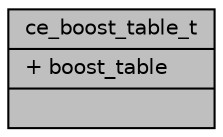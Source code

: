 digraph "ce_boost_table_t"
{
 // INTERACTIVE_SVG=YES
 // LATEX_PDF_SIZE
  bgcolor="transparent";
  edge [fontname="Helvetica",fontsize="10",labelfontname="Helvetica",labelfontsize="10"];
  node [fontname="Helvetica",fontsize="10",shape=record];
  Node1 [label="{ce_boost_table_t\n|+ boost_table\l|}",height=0.2,width=0.4,color="black", fillcolor="grey75", style="filled", fontcolor="black",tooltip=" "];
}
